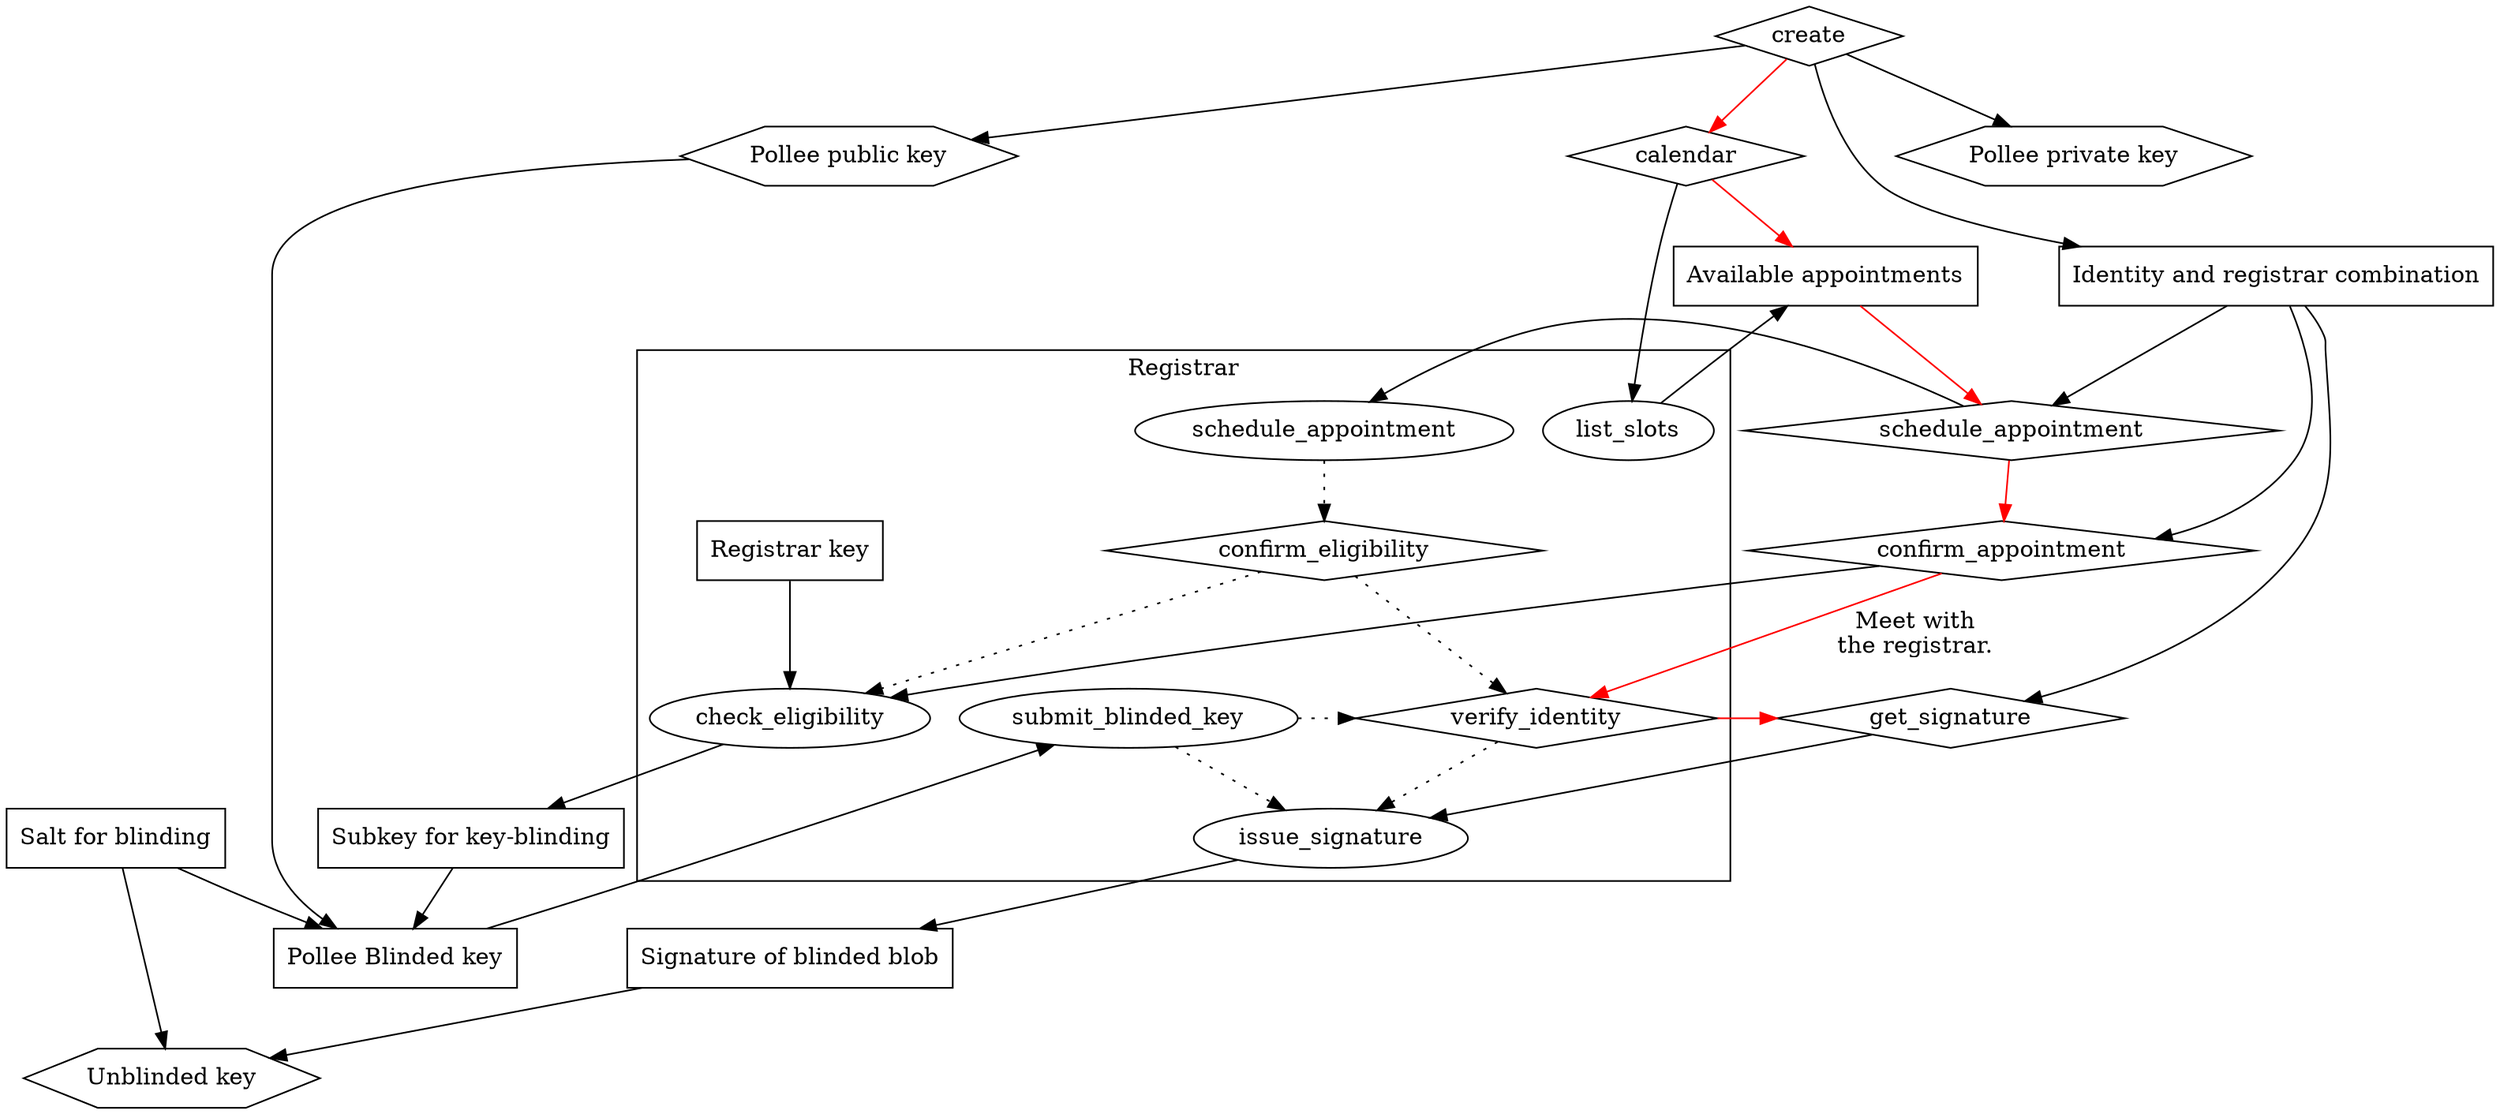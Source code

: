 /*

Solid
  Explicit data flow
Dotted
  Data dependencies that are stored in the registrar's database
Red
  Steps of the human-facing pollee procedure

Diamond
  User interface
Ellipse
  Computer interface
Box
  Datum
Hexagon
  Output datum for the other pollee features (screed and tally)

*/

// Registrar process
digraph {
  subgraph cluster_Registrar {
    label="Registrar"
    r_list_slots [label="list_slots"]
    r_schedule_appointment [label="schedule_appointment"]
    r_verify_identity [label="verify_identity" shape="diamond"]
    r_check_eligibility [label="check_eligibility"]
    r_issue_signature [label="issue_signature"]
    r_submit_blinded_key [label="submit_blinded_key"]
    r_confirm_eligibility -> r_check_eligibility [style="dotted"]
    r_confirm_eligibility [label="confirm_eligibility" shape="diamond"]
    r_schedule_appointment -> r_confirm_eligibility -> r_verify_identity -> r_issue_signature [style="dotted"]
    r_submit_blinded_key -> r_verify_identity [style="dotted" constraint="false"]
    r_submit_blinded_key -> r_issue_signature [style="dotted"]
    r_key [shape="box" label="Registrar key"]
  }

  // Step 1
  create [shape="diamond"]
  Identity [label="Identity and registrar combination" shape="box"]

  create -> Identity

//keygen [shape="diamond"]
  Public [label="Pollee public key"]
  Private [label="Pollee private key"]

//keygen -> Public
//keygen -> Private
  create -> Public
  create -> Private
  Public, Private [shape="hexagon"]

  calendar [shape="diamond"]
  Appointments [label="Available appointments" shape="box"]
  calendar -> r_list_slots -> Appointments
  calendar -> Appointments -> schedule_appointment [color="red"]

  Subkey [label="Subkey for key-blinding" shape="box"]
  Salt [label="Salt for blinding" shape="box"]

  Blinded [label="Pollee Blinded key" shape="box"]
  Public -> Blinded
  Subkey -> Blinded
  Salt -> Blinded
  Blinded

  schedule_appointment, get_signature [shape="diamond"]
  Identity -> get_signature
  Identity -> schedule_appointment
  schedule_appointment -> r_schedule_appointment
  create -> calendar [color="red"]
  schedule_appointment -> confirm_appointment [color="red"]
  r_verify_identity -> get_signature [color="red"]
  confirm_appointment -> r_verify_identity [label="Meet with\nthe registrar." color="red"]
  get_signature -> r_issue_signature
  Identity -> confirm_appointment
  confirm_appointment [shape="diamond"]

  Blinded -> r_submit_blinded_key

  r_key -> r_check_eligibility
  confirm_appointment -> r_check_eligibility -> Subkey
  r_issue_signature -> SignedBlinded
  SignedBlinded [label="Signature of blinded blob" shape="box"]

  Salt -> Unblinded
  SignedBlinded -> Unblinded

  Unblinded [shape="hexagon" label="Unblinded key"]
}
